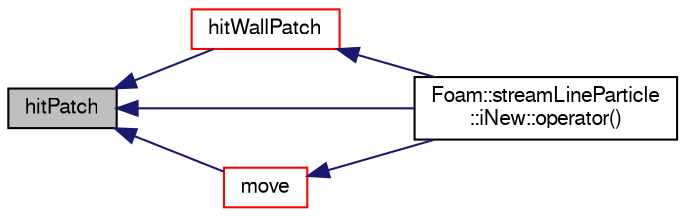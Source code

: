digraph "hitPatch"
{
  bgcolor="transparent";
  edge [fontname="FreeSans",fontsize="10",labelfontname="FreeSans",labelfontsize="10"];
  node [fontname="FreeSans",fontsize="10",shape=record];
  rankdir="LR";
  Node103 [label="hitPatch",height=0.2,width=0.4,color="black", fillcolor="grey75", style="filled", fontcolor="black"];
  Node103 -> Node104 [dir="back",color="midnightblue",fontsize="10",style="solid",fontname="FreeSans"];
  Node104 [label="hitWallPatch",height=0.2,width=0.4,color="red",URL="$a28774.html#a83ddd4996e7a12d68168442c5f04ca72",tooltip="Overridable function to handle the particle hitting a wallPatch. "];
  Node104 -> Node110 [dir="back",color="midnightblue",fontsize="10",style="solid",fontname="FreeSans"];
  Node110 [label="Foam::streamLineParticle\l::iNew::operator()",height=0.2,width=0.4,color="black",URL="$a28782.html#acd63a3abfe79adcabffffd5c51b01ac4"];
  Node103 -> Node111 [dir="back",color="midnightblue",fontsize="10",style="solid",fontname="FreeSans"];
  Node111 [label="move",height=0.2,width=0.4,color="red",URL="$a28774.html#ab2af4f225a9c3e9d8789961151f121ac",tooltip="Track all particles to their end point. "];
  Node111 -> Node110 [dir="back",color="midnightblue",fontsize="10",style="solid",fontname="FreeSans"];
  Node103 -> Node110 [dir="back",color="midnightblue",fontsize="10",style="solid",fontname="FreeSans"];
}
